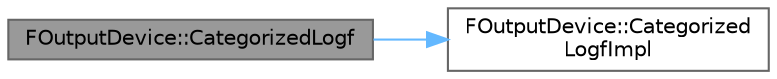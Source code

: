 digraph "FOutputDevice::CategorizedLogf"
{
 // INTERACTIVE_SVG=YES
 // LATEX_PDF_SIZE
  bgcolor="transparent";
  edge [fontname=Helvetica,fontsize=10,labelfontname=Helvetica,labelfontsize=10];
  node [fontname=Helvetica,fontsize=10,shape=box,height=0.2,width=0.4];
  rankdir="LR";
  Node1 [id="Node000001",label="FOutputDevice::CategorizedLogf",height=0.2,width=0.4,color="gray40", fillcolor="grey60", style="filled", fontcolor="black",tooltip=" "];
  Node1 -> Node2 [id="edge1_Node000001_Node000002",color="steelblue1",style="solid",tooltip=" "];
  Node2 [id="Node000002",label="FOutputDevice::Categorized\lLogfImpl",height=0.2,width=0.4,color="grey40", fillcolor="white", style="filled",URL="$d6/dfe/classFOutputDevice.html#aeea8f84c7c489864c3ab44db9f60cb91",tooltip=" "];
}

